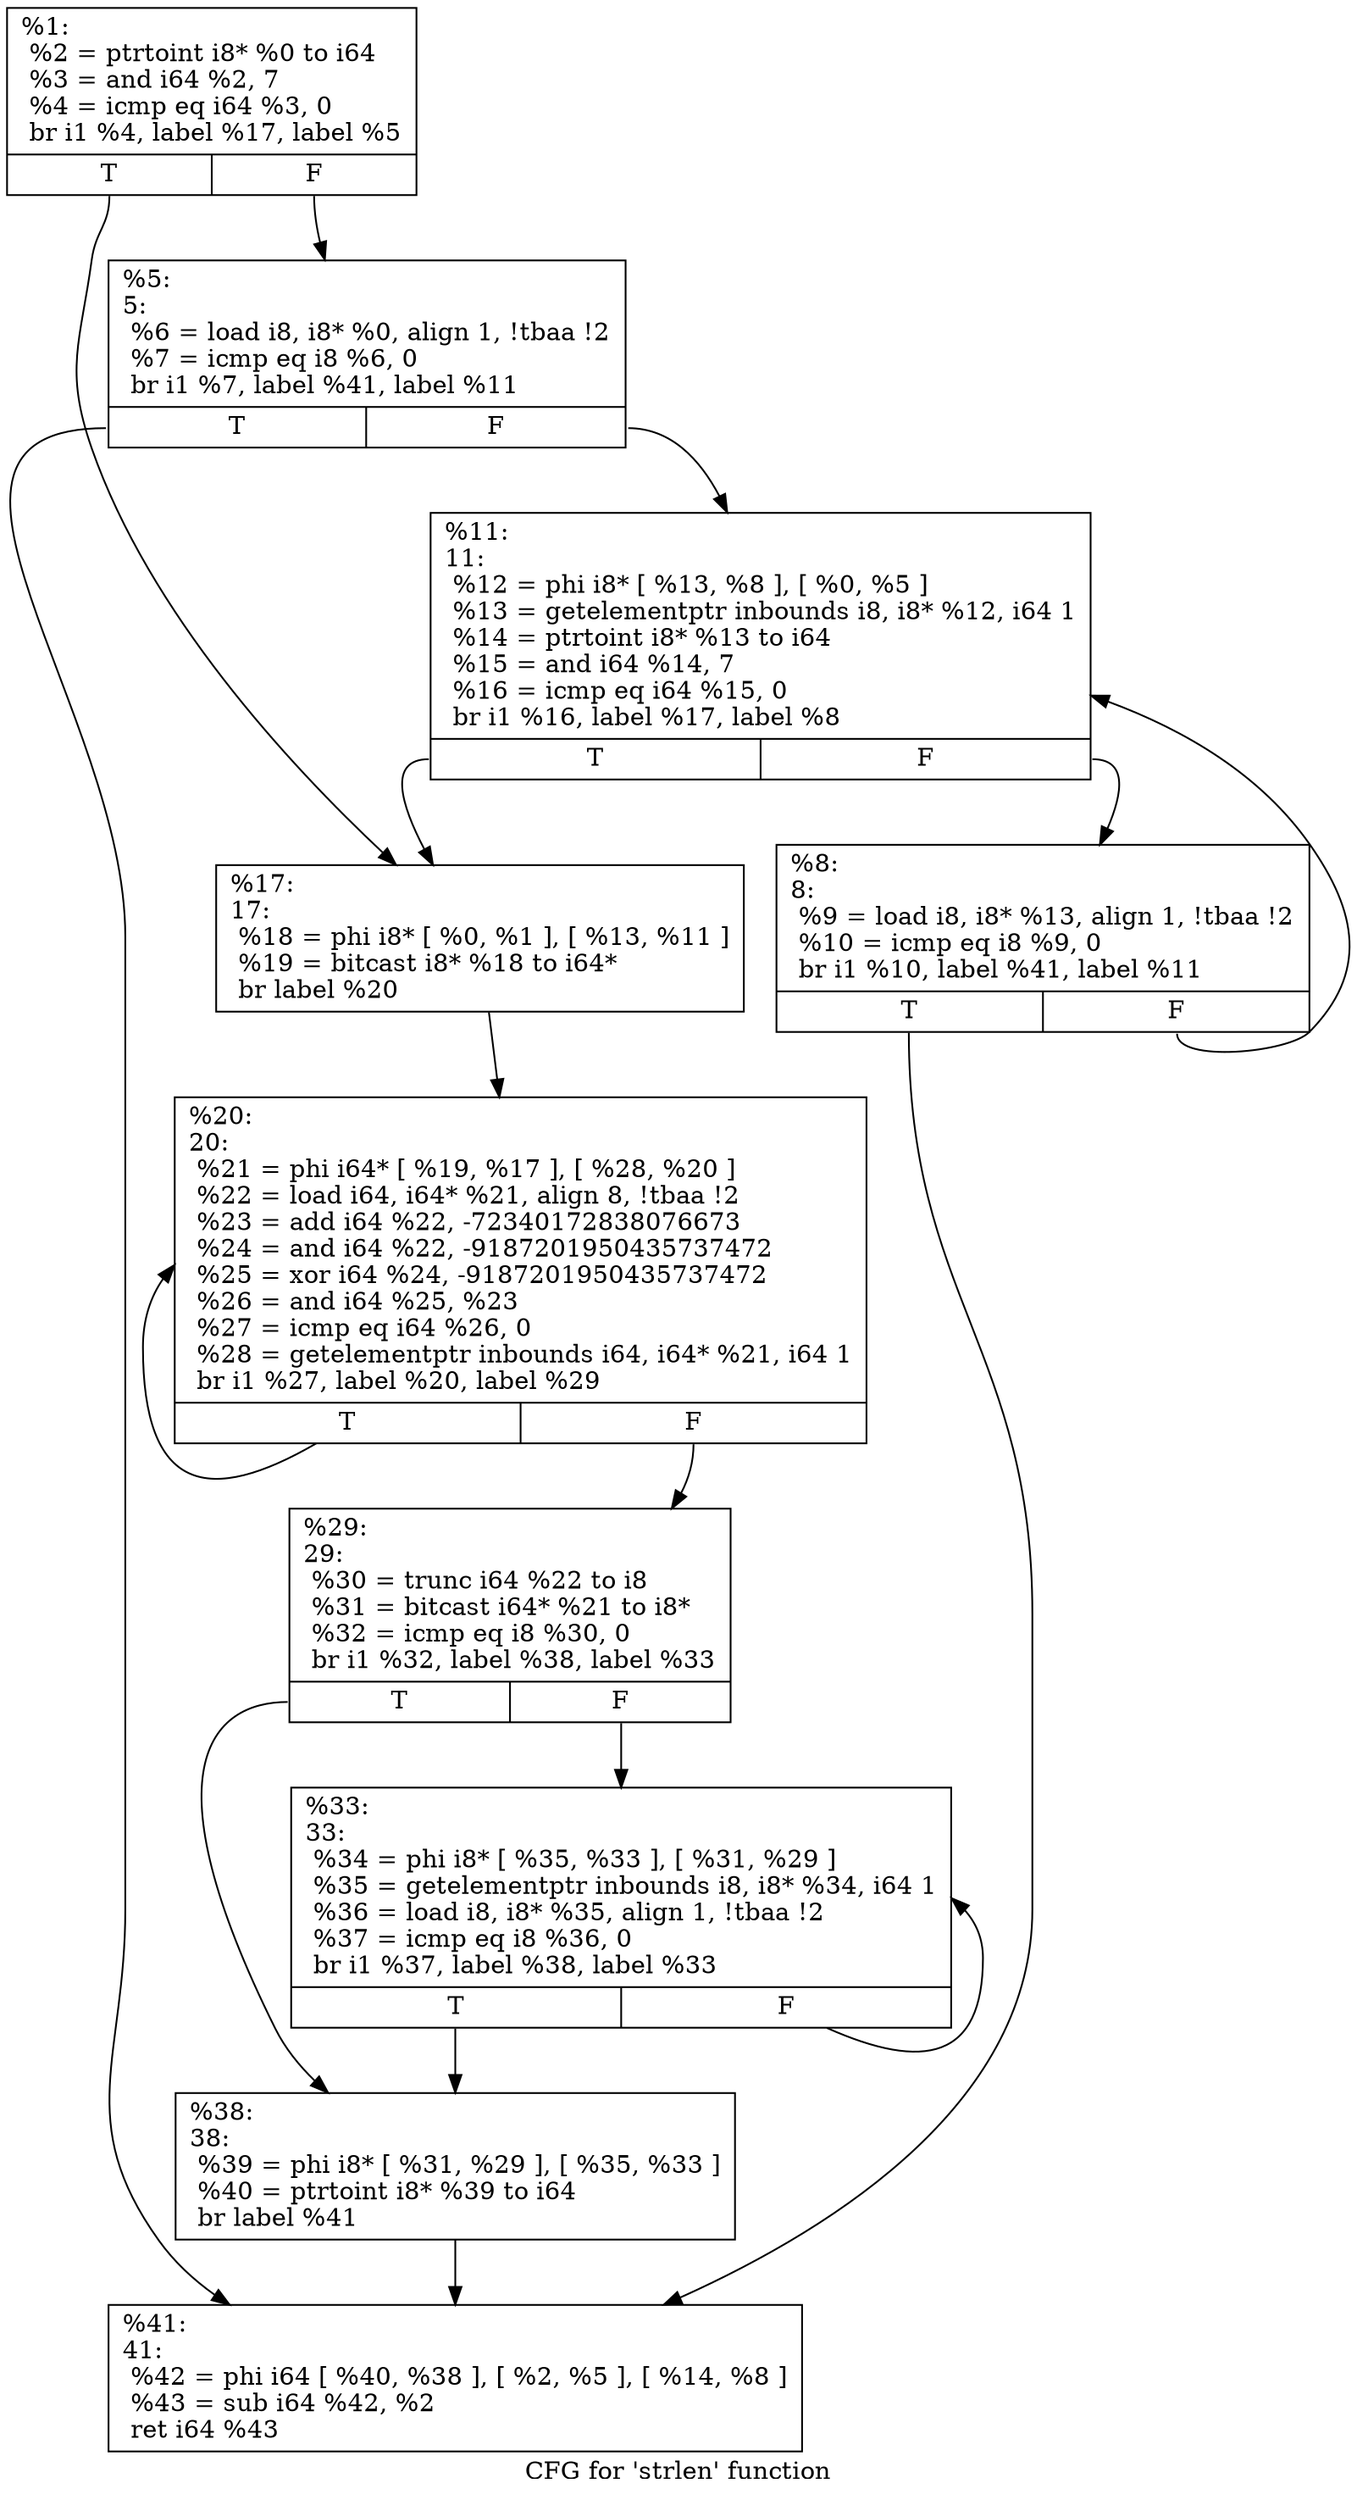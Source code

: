 digraph "CFG for 'strlen' function" {
	label="CFG for 'strlen' function";

	Node0x1f5e730 [shape=record,label="{%1:\l  %2 = ptrtoint i8* %0 to i64\l  %3 = and i64 %2, 7\l  %4 = icmp eq i64 %3, 0\l  br i1 %4, label %17, label %5\l|{<s0>T|<s1>F}}"];
	Node0x1f5e730:s0 -> Node0x1f5e8d0;
	Node0x1f5e730:s1 -> Node0x1f5e7e0;
	Node0x1f5e7e0 [shape=record,label="{%5:\l5:                                                \l  %6 = load i8, i8* %0, align 1, !tbaa !2\l  %7 = icmp eq i8 %6, 0\l  br i1 %7, label %41, label %11\l|{<s0>T|<s1>F}}"];
	Node0x1f5e7e0:s0 -> Node0x1f5ea60;
	Node0x1f5e7e0:s1 -> Node0x1f5e880;
	Node0x1f5e830 [shape=record,label="{%8:\l8:                                                \l  %9 = load i8, i8* %13, align 1, !tbaa !2\l  %10 = icmp eq i8 %9, 0\l  br i1 %10, label %41, label %11\l|{<s0>T|<s1>F}}"];
	Node0x1f5e830:s0 -> Node0x1f5ea60;
	Node0x1f5e830:s1 -> Node0x1f5e880;
	Node0x1f5e880 [shape=record,label="{%11:\l11:                                               \l  %12 = phi i8* [ %13, %8 ], [ %0, %5 ]\l  %13 = getelementptr inbounds i8, i8* %12, i64 1\l  %14 = ptrtoint i8* %13 to i64\l  %15 = and i64 %14, 7\l  %16 = icmp eq i64 %15, 0\l  br i1 %16, label %17, label %8\l|{<s0>T|<s1>F}}"];
	Node0x1f5e880:s0 -> Node0x1f5e8d0;
	Node0x1f5e880:s1 -> Node0x1f5e830;
	Node0x1f5e8d0 [shape=record,label="{%17:\l17:                                               \l  %18 = phi i8* [ %0, %1 ], [ %13, %11 ]\l  %19 = bitcast i8* %18 to i64*\l  br label %20\l}"];
	Node0x1f5e8d0 -> Node0x1f5e920;
	Node0x1f5e920 [shape=record,label="{%20:\l20:                                               \l  %21 = phi i64* [ %19, %17 ], [ %28, %20 ]\l  %22 = load i64, i64* %21, align 8, !tbaa !2\l  %23 = add i64 %22, -72340172838076673\l  %24 = and i64 %22, -9187201950435737472\l  %25 = xor i64 %24, -9187201950435737472\l  %26 = and i64 %25, %23\l  %27 = icmp eq i64 %26, 0\l  %28 = getelementptr inbounds i64, i64* %21, i64 1\l  br i1 %27, label %20, label %29\l|{<s0>T|<s1>F}}"];
	Node0x1f5e920:s0 -> Node0x1f5e920;
	Node0x1f5e920:s1 -> Node0x1f5e970;
	Node0x1f5e970 [shape=record,label="{%29:\l29:                                               \l  %30 = trunc i64 %22 to i8\l  %31 = bitcast i64* %21 to i8*\l  %32 = icmp eq i8 %30, 0\l  br i1 %32, label %38, label %33\l|{<s0>T|<s1>F}}"];
	Node0x1f5e970:s0 -> Node0x1f5ea10;
	Node0x1f5e970:s1 -> Node0x1f5e9c0;
	Node0x1f5e9c0 [shape=record,label="{%33:\l33:                                               \l  %34 = phi i8* [ %35, %33 ], [ %31, %29 ]\l  %35 = getelementptr inbounds i8, i8* %34, i64 1\l  %36 = load i8, i8* %35, align 1, !tbaa !2\l  %37 = icmp eq i8 %36, 0\l  br i1 %37, label %38, label %33\l|{<s0>T|<s1>F}}"];
	Node0x1f5e9c0:s0 -> Node0x1f5ea10;
	Node0x1f5e9c0:s1 -> Node0x1f5e9c0;
	Node0x1f5ea10 [shape=record,label="{%38:\l38:                                               \l  %39 = phi i8* [ %31, %29 ], [ %35, %33 ]\l  %40 = ptrtoint i8* %39 to i64\l  br label %41\l}"];
	Node0x1f5ea10 -> Node0x1f5ea60;
	Node0x1f5ea60 [shape=record,label="{%41:\l41:                                               \l  %42 = phi i64 [ %40, %38 ], [ %2, %5 ], [ %14, %8 ]\l  %43 = sub i64 %42, %2\l  ret i64 %43\l}"];
}

